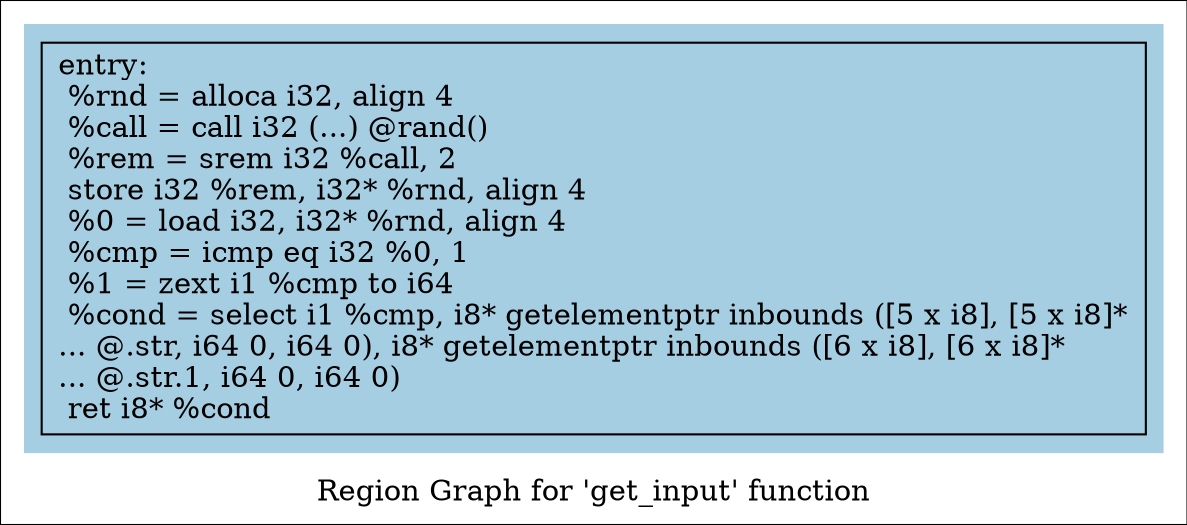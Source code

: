digraph "Region Graph for 'get_input' function" {
	label="Region Graph for 'get_input' function";

	Node0x556cd6587790 [shape=record,label="{entry:\l  %rnd = alloca i32, align 4\l  %call = call i32 (...) @rand()\l  %rem = srem i32 %call, 2\l  store i32 %rem, i32* %rnd, align 4\l  %0 = load i32, i32* %rnd, align 4\l  %cmp = icmp eq i32 %0, 1\l  %1 = zext i1 %cmp to i64\l  %cond = select i1 %cmp, i8* getelementptr inbounds ([5 x i8], [5 x i8]*\l... @.str, i64 0, i64 0), i8* getelementptr inbounds ([6 x i8], [6 x i8]*\l... @.str.1, i64 0, i64 0)\l  ret i8* %cond\l}"];
	colorscheme = "paired12"
        subgraph cluster_0x556cd658f8a0 {
          label = "";
          style = filled;
          color = 1
          Node0x556cd6587790;
        }
}
